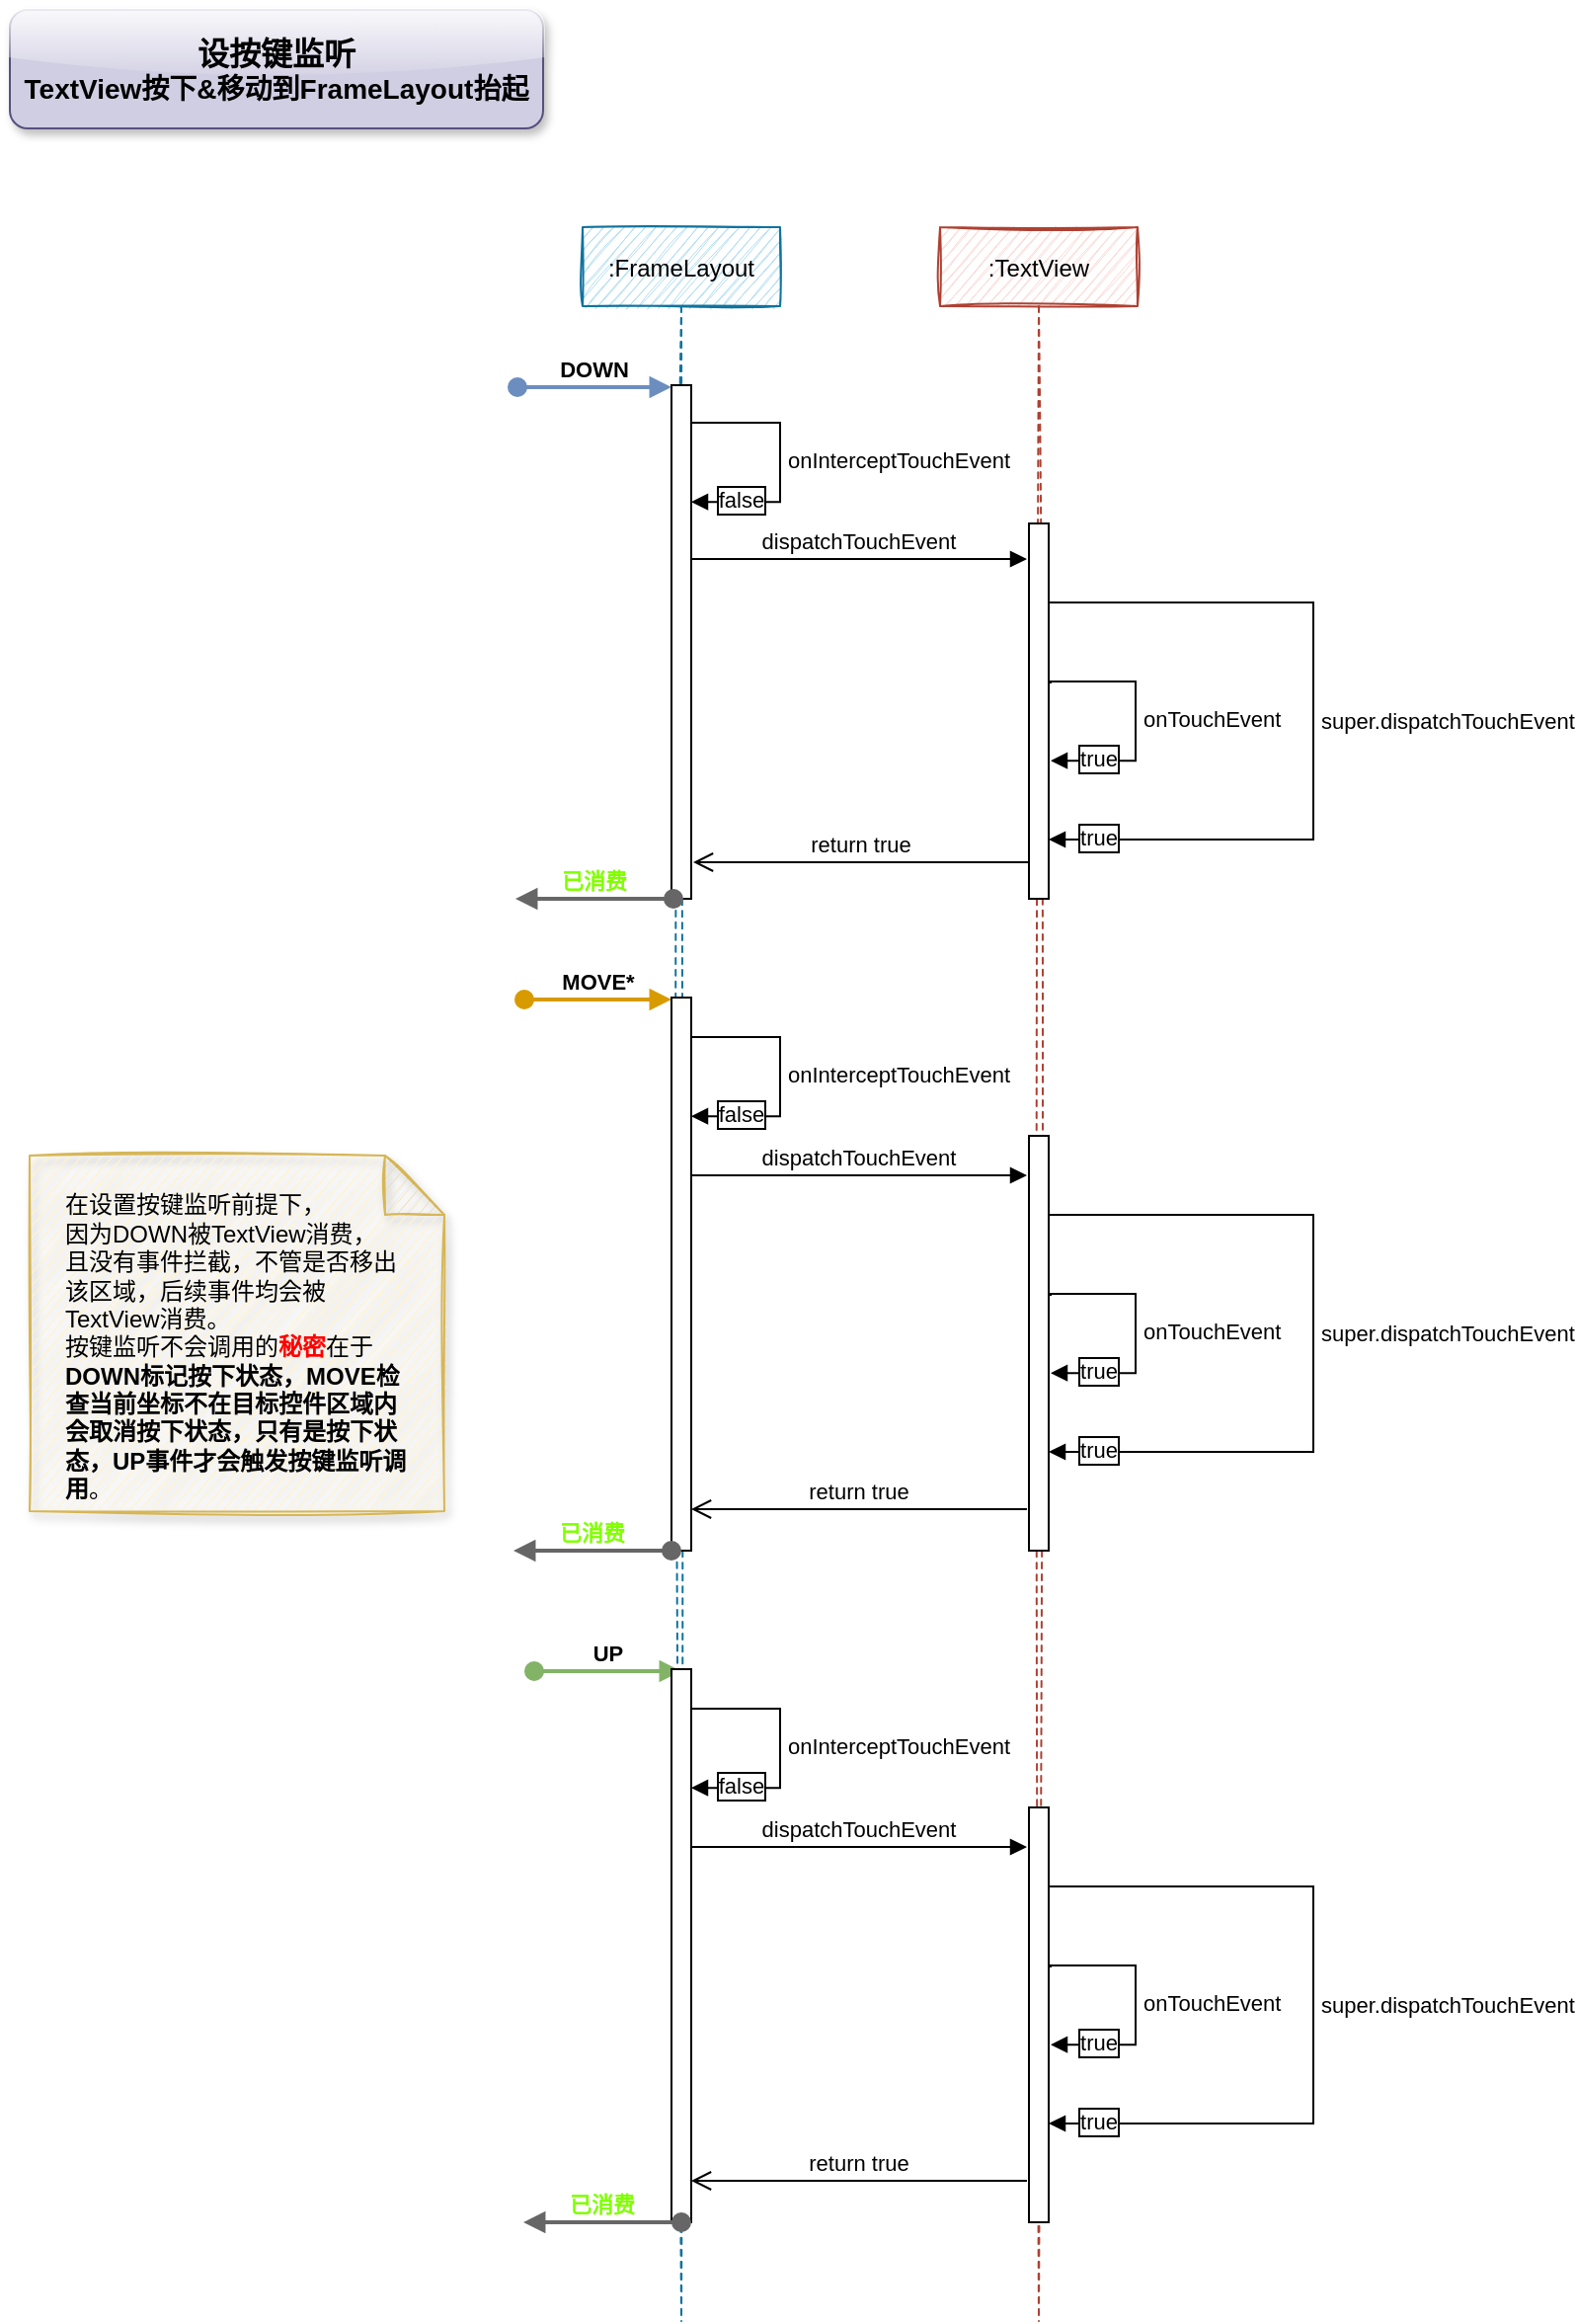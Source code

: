 <mxfile version="13.9.9" type="device"><diagram id="rwH3fBYhLSz6o7edPIr4" name="第 1 页"><mxGraphModel dx="946" dy="607" grid="1" gridSize="10" guides="1" tooltips="1" connect="1" arrows="1" fold="1" page="1" pageScale="1" pageWidth="827" pageHeight="1169" math="0" shadow="0"><root><mxCell id="0"/><mxCell id="1" parent="0"/><mxCell id="BzeJMlxyooAgvu2FoPjV-1" value=":TextView" style="shape=umlLifeline;perimeter=lifelinePerimeter;container=1;collapsible=0;recursiveResize=0;rounded=0;shadow=0;strokeWidth=1;fillColor=#fad9d5;strokeColor=#ae4132;sketch=1;" vertex="1" parent="1"><mxGeometry x="741" y="170" width="100" height="1060" as="geometry"/></mxCell><mxCell id="BzeJMlxyooAgvu2FoPjV-2" value="" style="points=[];perimeter=orthogonalPerimeter;rounded=0;shadow=0;strokeWidth=1;" vertex="1" parent="BzeJMlxyooAgvu2FoPjV-1"><mxGeometry x="45" y="150" width="10" height="190" as="geometry"/></mxCell><mxCell id="BzeJMlxyooAgvu2FoPjV-3" value="" style="points=[];perimeter=orthogonalPerimeter;rounded=0;shadow=0;strokeWidth=1;" vertex="1" parent="BzeJMlxyooAgvu2FoPjV-1"><mxGeometry x="45" y="460" width="10" height="210" as="geometry"/></mxCell><mxCell id="BzeJMlxyooAgvu2FoPjV-4" value=":FrameLayout" style="shape=umlLifeline;perimeter=lifelinePerimeter;container=1;collapsible=0;recursiveResize=0;rounded=0;shadow=0;strokeWidth=1;sketch=1;glass=0;fillColor=#b1ddf0;strokeColor=#10739e;" vertex="1" parent="1"><mxGeometry x="560" y="170" width="100" height="1060" as="geometry"/></mxCell><mxCell id="BzeJMlxyooAgvu2FoPjV-5" value="" style="points=[];perimeter=orthogonalPerimeter;rounded=0;shadow=0;strokeWidth=1;" vertex="1" parent="BzeJMlxyooAgvu2FoPjV-4"><mxGeometry x="45" y="80" width="10" height="260" as="geometry"/></mxCell><mxCell id="BzeJMlxyooAgvu2FoPjV-6" value="onInterceptTouchEvent" style="edgeStyle=orthogonalEdgeStyle;html=1;align=left;spacingLeft=2;endArrow=block;rounded=0;exitX=0.9;exitY=0.194;exitDx=0;exitDy=0;exitPerimeter=0;entryX=1;entryY=0.438;entryDx=0;entryDy=0;entryPerimeter=0;labelBackgroundColor=none;" edge="1" parent="1"><mxGeometry relative="1" as="geometry"><mxPoint x="615" y="581.04" as="sourcePoint"/><Array as="points"><mxPoint x="615" y="580"/><mxPoint x="660" y="580"/><mxPoint x="660" y="620"/></Array><mxPoint x="615" y="620.08" as="targetPoint"/></mxGeometry></mxCell><mxCell id="BzeJMlxyooAgvu2FoPjV-7" value="false" style="edgeLabel;html=1;align=center;verticalAlign=middle;resizable=0;points=[];labelBorderColor=#000000;" vertex="1" connectable="0" parent="BzeJMlxyooAgvu2FoPjV-6"><mxGeometry x="0.593" y="-1" relative="1" as="geometry"><mxPoint x="-2" as="offset"/></mxGeometry></mxCell><mxCell id="BzeJMlxyooAgvu2FoPjV-8" value="onTouchEvent" style="edgeStyle=orthogonalEdgeStyle;html=1;align=left;spacingLeft=2;endArrow=block;rounded=0;exitX=0.9;exitY=0.194;exitDx=0;exitDy=0;exitPerimeter=0;entryX=1;entryY=0.438;entryDx=0;entryDy=0;entryPerimeter=0;labelBackgroundColor=none;" edge="1" parent="1"><mxGeometry relative="1" as="geometry"><mxPoint x="797" y="401.04" as="sourcePoint"/><Array as="points"><mxPoint x="797" y="400"/><mxPoint x="840" y="400"/><mxPoint x="840" y="440"/></Array><mxPoint x="797" y="440.08" as="targetPoint"/></mxGeometry></mxCell><mxCell id="BzeJMlxyooAgvu2FoPjV-9" value="true" style="edgeLabel;html=1;align=center;verticalAlign=middle;resizable=0;points=[];labelBorderColor=#000000;" vertex="1" connectable="0" parent="BzeJMlxyooAgvu2FoPjV-8"><mxGeometry x="0.664" y="-1" relative="1" as="geometry"><mxPoint x="3" as="offset"/></mxGeometry></mxCell><mxCell id="BzeJMlxyooAgvu2FoPjV-10" value="&lt;span style=&quot;text-align: center&quot;&gt;super.dispatchTouchEvent&lt;/span&gt;" style="edgeStyle=orthogonalEdgeStyle;html=1;align=left;spacingLeft=2;endArrow=block;rounded=0;labelBackgroundColor=none;" edge="1" parent="1"><mxGeometry relative="1" as="geometry"><mxPoint x="796" y="360" as="sourcePoint"/><Array as="points"><mxPoint x="930" y="360"/><mxPoint x="930" y="480"/></Array><mxPoint x="796" y="480" as="targetPoint"/></mxGeometry></mxCell><mxCell id="BzeJMlxyooAgvu2FoPjV-11" value="true" style="edgeLabel;html=1;align=center;verticalAlign=middle;resizable=0;points=[];labelBorderColor=#000000;" vertex="1" connectable="0" parent="BzeJMlxyooAgvu2FoPjV-10"><mxGeometry x="0.912" relative="1" as="geometry"><mxPoint x="8" y="-1" as="offset"/></mxGeometry></mxCell><mxCell id="BzeJMlxyooAgvu2FoPjV-12" value="DOWN" style="verticalAlign=bottom;startArrow=oval;endArrow=block;startSize=8;shadow=0;strokeWidth=2;sketch=0;fillColor=#dae8fc;strokeColor=#6c8ebf;labelBackgroundColor=none;fontStyle=1" edge="1" parent="1"><mxGeometry relative="1" as="geometry"><mxPoint x="527" y="251" as="sourcePoint"/><mxPoint x="605" y="251" as="targetPoint"/></mxGeometry></mxCell><mxCell id="BzeJMlxyooAgvu2FoPjV-13" value="已消费" style="verticalAlign=bottom;startArrow=oval;endArrow=block;startSize=8;shadow=0;strokeWidth=2;fillColor=#f5f5f5;strokeColor=#666666;labelBackgroundColor=none;fontColor=#80FF00;fontStyle=1" edge="1" parent="1"><mxGeometry relative="1" as="geometry"><mxPoint x="606" y="510" as="sourcePoint"/><mxPoint x="526" y="510" as="targetPoint"/></mxGeometry></mxCell><mxCell id="BzeJMlxyooAgvu2FoPjV-14" value="MOVE*" style="verticalAlign=bottom;startArrow=oval;endArrow=block;startSize=8;shadow=0;strokeWidth=2;sketch=0;fillColor=#ffe6cc;strokeColor=#d79b00;labelBackgroundColor=none;fontStyle=1" edge="1" parent="1"><mxGeometry relative="1" as="geometry"><mxPoint x="530.5" y="561" as="sourcePoint"/><mxPoint x="605" y="561" as="targetPoint"/></mxGeometry></mxCell><mxCell id="BzeJMlxyooAgvu2FoPjV-15" value="&lt;font&gt;&lt;b&gt;&lt;font style=&quot;font-size: 16px&quot;&gt;设按键监听&lt;/font&gt;&lt;/b&gt;&lt;br&gt;&lt;b style=&quot;font-size: 14px&quot;&gt;TextView按下&amp;amp;移动到FrameLayout抬起&lt;/b&gt;&lt;/font&gt;" style="rounded=1;whiteSpace=wrap;html=1;shadow=1;sketch=0;glass=1;fillColor=#d0cee2;strokeColor=#56517e;" vertex="1" parent="1"><mxGeometry x="270" y="60" width="270" height="60" as="geometry"/></mxCell><mxCell id="BzeJMlxyooAgvu2FoPjV-16" value="在设置按键监听前提下，&lt;br&gt;因为DOWN被TextView消费，&lt;br&gt;且没有事件拦截，不管是否移出该区域，后续事件均会被TextView消费。&lt;br&gt;按键监听不会调用的&lt;b&gt;&lt;font color=&quot;#ff0000&quot;&gt;秘密&lt;/font&gt;&lt;/b&gt;在于&lt;b&gt;DOWN标记按下状态，MOVE检查当前坐标不在目标控件区域内会取消按下状态，只有是按下状态，UP事件才会触发按键监听调用&lt;/b&gt;。" style="shape=note;whiteSpace=wrap;html=1;backgroundOutline=1;darkOpacity=0.05;sketch=1;shadow=1;fillColor=#fff2cc;strokeColor=#d6b656;align=left;spacing=18;spacingTop=13;" vertex="1" parent="1"><mxGeometry x="280" y="640" width="210" height="180" as="geometry"/></mxCell><mxCell id="BzeJMlxyooAgvu2FoPjV-17" value="dispatchTouchEvent" style="verticalAlign=bottom;endArrow=block;entryX=0;entryY=0;shadow=0;strokeWidth=1;labelBackgroundColor=none;" edge="1" parent="1"><mxGeometry relative="1" as="geometry"><mxPoint x="615" y="338" as="sourcePoint"/><mxPoint x="785" y="338" as="targetPoint"/></mxGeometry></mxCell><mxCell id="BzeJMlxyooAgvu2FoPjV-18" value="return true" style="verticalAlign=bottom;endArrow=open;endSize=8;exitX=0;exitY=0.95;shadow=0;strokeWidth=1;labelBackgroundColor=none;" edge="1" parent="1"><mxGeometry relative="1" as="geometry"><mxPoint x="616" y="491.5" as="targetPoint"/><mxPoint x="786" y="491.5" as="sourcePoint"/></mxGeometry></mxCell><mxCell id="BzeJMlxyooAgvu2FoPjV-19" value="" style="points=[];perimeter=orthogonalPerimeter;rounded=0;shadow=0;strokeWidth=1;" vertex="1" parent="1"><mxGeometry x="605" y="560" width="10" height="280" as="geometry"/></mxCell><mxCell id="BzeJMlxyooAgvu2FoPjV-20" value="onInterceptTouchEvent" style="edgeStyle=orthogonalEdgeStyle;html=1;align=left;spacingLeft=2;endArrow=block;rounded=0;exitX=0.9;exitY=0.194;exitDx=0;exitDy=0;exitPerimeter=0;entryX=1;entryY=0.438;entryDx=0;entryDy=0;entryPerimeter=0;labelBackgroundColor=none;" edge="1" parent="1"><mxGeometry relative="1" as="geometry"><mxPoint x="615" y="270.04" as="sourcePoint"/><Array as="points"><mxPoint x="615" y="269"/><mxPoint x="660" y="269"/><mxPoint x="660" y="309"/></Array><mxPoint x="615" y="309.08" as="targetPoint"/></mxGeometry></mxCell><mxCell id="BzeJMlxyooAgvu2FoPjV-21" value="false" style="edgeLabel;html=1;align=center;verticalAlign=middle;resizable=0;points=[];labelBorderColor=#000000;" vertex="1" connectable="0" parent="BzeJMlxyooAgvu2FoPjV-20"><mxGeometry x="0.7" y="-1" relative="1" as="geometry"><mxPoint x="5" as="offset"/></mxGeometry></mxCell><mxCell id="BzeJMlxyooAgvu2FoPjV-22" value="dispatchTouchEvent" style="verticalAlign=bottom;endArrow=block;entryX=0;entryY=0;shadow=0;strokeWidth=1;labelBackgroundColor=none;" edge="1" parent="1"><mxGeometry relative="1" as="geometry"><mxPoint x="615" y="650" as="sourcePoint"/><mxPoint x="785" y="650" as="targetPoint"/></mxGeometry></mxCell><mxCell id="BzeJMlxyooAgvu2FoPjV-23" value="onTouchEvent" style="edgeStyle=orthogonalEdgeStyle;html=1;align=left;spacingLeft=2;endArrow=block;rounded=0;exitX=0.9;exitY=0.194;exitDx=0;exitDy=0;exitPerimeter=0;entryX=1;entryY=0.438;entryDx=0;entryDy=0;entryPerimeter=0;labelBackgroundColor=none;" edge="1" parent="1"><mxGeometry relative="1" as="geometry"><mxPoint x="797" y="711.04" as="sourcePoint"/><Array as="points"><mxPoint x="797" y="710"/><mxPoint x="840" y="710"/><mxPoint x="840" y="750"/></Array><mxPoint x="797" y="750.08" as="targetPoint"/></mxGeometry></mxCell><mxCell id="BzeJMlxyooAgvu2FoPjV-24" value="true" style="edgeLabel;html=1;align=center;verticalAlign=middle;resizable=0;points=[];labelBorderColor=#000000;" vertex="1" connectable="0" parent="BzeJMlxyooAgvu2FoPjV-23"><mxGeometry x="0.664" y="-1" relative="1" as="geometry"><mxPoint x="3" as="offset"/></mxGeometry></mxCell><mxCell id="BzeJMlxyooAgvu2FoPjV-25" value="&lt;span style=&quot;text-align: center&quot;&gt;super.dispatchTouchEvent&lt;/span&gt;" style="edgeStyle=orthogonalEdgeStyle;html=1;align=left;spacingLeft=2;endArrow=block;rounded=0;labelBackgroundColor=none;" edge="1" parent="1"><mxGeometry relative="1" as="geometry"><mxPoint x="796" y="670" as="sourcePoint"/><Array as="points"><mxPoint x="930" y="670"/><mxPoint x="930" y="790"/></Array><mxPoint x="796" y="790" as="targetPoint"/></mxGeometry></mxCell><mxCell id="BzeJMlxyooAgvu2FoPjV-26" value="true" style="edgeLabel;html=1;align=center;verticalAlign=middle;resizable=0;points=[];labelBorderColor=#000000;" vertex="1" connectable="0" parent="BzeJMlxyooAgvu2FoPjV-25"><mxGeometry x="0.912" relative="1" as="geometry"><mxPoint x="8" y="-1" as="offset"/></mxGeometry></mxCell><mxCell id="BzeJMlxyooAgvu2FoPjV-27" value="return true" style="verticalAlign=bottom;endArrow=open;endSize=8;exitX=0;exitY=0.95;shadow=0;strokeWidth=1;labelBackgroundColor=none;" edge="1" parent="1"><mxGeometry relative="1" as="geometry"><mxPoint x="615" y="819" as="targetPoint"/><mxPoint x="785" y="819" as="sourcePoint"/></mxGeometry></mxCell><mxCell id="BzeJMlxyooAgvu2FoPjV-28" value="已消费" style="verticalAlign=bottom;startArrow=oval;endArrow=block;startSize=8;shadow=0;strokeWidth=2;fillColor=#f5f5f5;strokeColor=#666666;labelBackgroundColor=none;fontStyle=1;fontColor=#80FF00;" edge="1" parent="1"><mxGeometry relative="1" as="geometry"><mxPoint x="605" y="840" as="sourcePoint"/><mxPoint x="525" y="840" as="targetPoint"/></mxGeometry></mxCell><mxCell id="BzeJMlxyooAgvu2FoPjV-78" value="" style="points=[];perimeter=orthogonalPerimeter;rounded=0;shadow=0;strokeWidth=1;" vertex="1" parent="1"><mxGeometry x="786" y="970" width="10" height="210" as="geometry"/></mxCell><mxCell id="BzeJMlxyooAgvu2FoPjV-79" value="onInterceptTouchEvent" style="edgeStyle=orthogonalEdgeStyle;html=1;align=left;spacingLeft=2;endArrow=block;rounded=0;exitX=0.9;exitY=0.194;exitDx=0;exitDy=0;exitPerimeter=0;entryX=1;entryY=0.438;entryDx=0;entryDy=0;entryPerimeter=0;labelBackgroundColor=none;" edge="1" parent="1"><mxGeometry relative="1" as="geometry"><mxPoint x="615" y="921.04" as="sourcePoint"/><Array as="points"><mxPoint x="615" y="920"/><mxPoint x="660" y="920"/><mxPoint x="660" y="960"/></Array><mxPoint x="615" y="960.08" as="targetPoint"/></mxGeometry></mxCell><mxCell id="BzeJMlxyooAgvu2FoPjV-80" value="false" style="edgeLabel;html=1;align=center;verticalAlign=middle;resizable=0;points=[];labelBorderColor=#000000;" vertex="1" connectable="0" parent="BzeJMlxyooAgvu2FoPjV-79"><mxGeometry x="0.593" y="-1" relative="1" as="geometry"><mxPoint x="-2" as="offset"/></mxGeometry></mxCell><mxCell id="BzeJMlxyooAgvu2FoPjV-81" value="UP" style="verticalAlign=bottom;startArrow=oval;endArrow=block;startSize=8;shadow=0;strokeWidth=2;sketch=0;fillColor=#d5e8d4;strokeColor=#82b366;labelBackgroundColor=none;fontStyle=1" edge="1" parent="1"><mxGeometry relative="1" as="geometry"><mxPoint x="535.5" y="901" as="sourcePoint"/><mxPoint x="610" y="901" as="targetPoint"/></mxGeometry></mxCell><mxCell id="BzeJMlxyooAgvu2FoPjV-82" value="" style="points=[];perimeter=orthogonalPerimeter;rounded=0;shadow=0;strokeWidth=1;" vertex="1" parent="1"><mxGeometry x="605" y="900" width="10" height="280" as="geometry"/></mxCell><mxCell id="BzeJMlxyooAgvu2FoPjV-83" value="dispatchTouchEvent" style="verticalAlign=bottom;endArrow=block;entryX=0;entryY=0;shadow=0;strokeWidth=1;labelBackgroundColor=none;" edge="1" parent="1"><mxGeometry relative="1" as="geometry"><mxPoint x="615" y="990" as="sourcePoint"/><mxPoint x="785" y="990" as="targetPoint"/></mxGeometry></mxCell><mxCell id="BzeJMlxyooAgvu2FoPjV-84" value="onTouchEvent" style="edgeStyle=orthogonalEdgeStyle;html=1;align=left;spacingLeft=2;endArrow=block;rounded=0;exitX=0.9;exitY=0.194;exitDx=0;exitDy=0;exitPerimeter=0;entryX=1;entryY=0.438;entryDx=0;entryDy=0;entryPerimeter=0;labelBackgroundColor=none;" edge="1" parent="1"><mxGeometry relative="1" as="geometry"><mxPoint x="797" y="1051.04" as="sourcePoint"/><Array as="points"><mxPoint x="797" y="1050"/><mxPoint x="840" y="1050"/><mxPoint x="840" y="1090"/></Array><mxPoint x="797" y="1090.08" as="targetPoint"/></mxGeometry></mxCell><mxCell id="BzeJMlxyooAgvu2FoPjV-85" value="true" style="edgeLabel;html=1;align=center;verticalAlign=middle;resizable=0;points=[];labelBorderColor=#000000;" vertex="1" connectable="0" parent="BzeJMlxyooAgvu2FoPjV-84"><mxGeometry x="0.664" y="-1" relative="1" as="geometry"><mxPoint x="3" as="offset"/></mxGeometry></mxCell><mxCell id="BzeJMlxyooAgvu2FoPjV-86" value="&lt;span style=&quot;text-align: center&quot;&gt;super.dispatchTouchEvent&lt;/span&gt;" style="edgeStyle=orthogonalEdgeStyle;html=1;align=left;spacingLeft=2;endArrow=block;rounded=0;labelBackgroundColor=none;" edge="1" parent="1"><mxGeometry relative="1" as="geometry"><mxPoint x="796" y="1010" as="sourcePoint"/><Array as="points"><mxPoint x="930" y="1010"/><mxPoint x="930" y="1130"/></Array><mxPoint x="796" y="1130" as="targetPoint"/></mxGeometry></mxCell><mxCell id="BzeJMlxyooAgvu2FoPjV-87" value="true" style="edgeLabel;html=1;align=center;verticalAlign=middle;resizable=0;points=[];labelBorderColor=#000000;" vertex="1" connectable="0" parent="BzeJMlxyooAgvu2FoPjV-86"><mxGeometry x="0.912" relative="1" as="geometry"><mxPoint x="8" y="-1" as="offset"/></mxGeometry></mxCell><mxCell id="BzeJMlxyooAgvu2FoPjV-88" value="return true" style="verticalAlign=bottom;endArrow=open;endSize=8;exitX=0;exitY=0.95;shadow=0;strokeWidth=1;labelBackgroundColor=none;" edge="1" parent="1"><mxGeometry relative="1" as="geometry"><mxPoint x="615" y="1159" as="targetPoint"/><mxPoint x="785" y="1159" as="sourcePoint"/></mxGeometry></mxCell><mxCell id="BzeJMlxyooAgvu2FoPjV-89" value="已消费" style="verticalAlign=bottom;startArrow=oval;endArrow=block;startSize=8;shadow=0;strokeWidth=2;fillColor=#f5f5f5;strokeColor=#666666;labelBackgroundColor=none;fontStyle=1;fontColor=#80FF00;" edge="1" parent="1"><mxGeometry relative="1" as="geometry"><mxPoint x="610" y="1180" as="sourcePoint"/><mxPoint x="530" y="1180" as="targetPoint"/></mxGeometry></mxCell></root></mxGraphModel></diagram></mxfile>